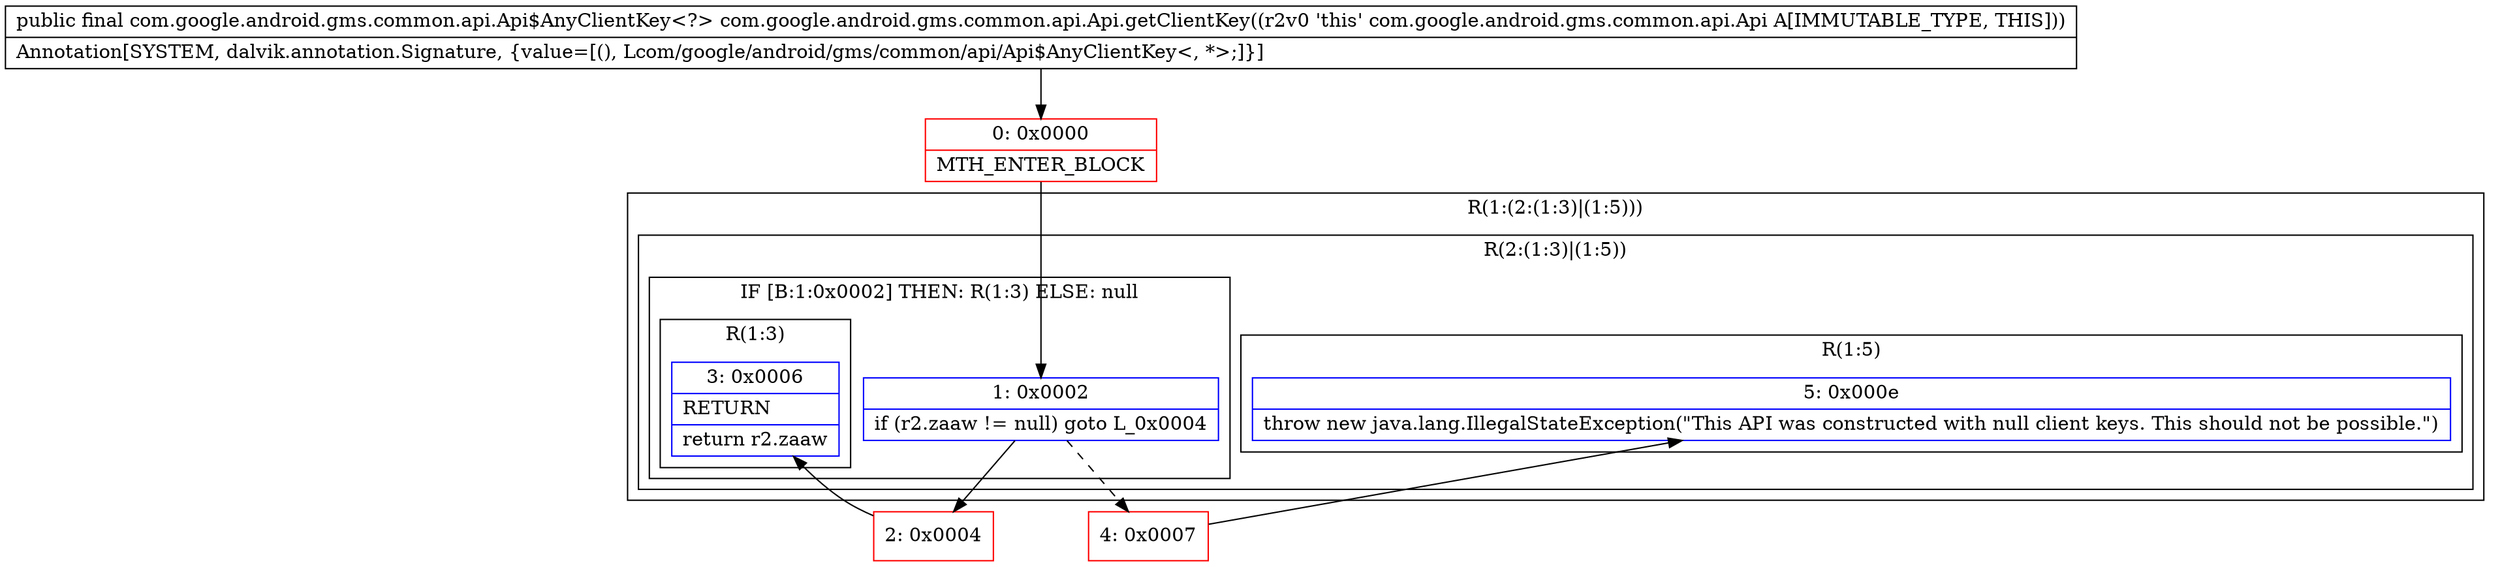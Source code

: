 digraph "CFG forcom.google.android.gms.common.api.Api.getClientKey()Lcom\/google\/android\/gms\/common\/api\/Api$AnyClientKey;" {
subgraph cluster_Region_485860154 {
label = "R(1:(2:(1:3)|(1:5)))";
node [shape=record,color=blue];
subgraph cluster_Region_62931221 {
label = "R(2:(1:3)|(1:5))";
node [shape=record,color=blue];
subgraph cluster_IfRegion_216373659 {
label = "IF [B:1:0x0002] THEN: R(1:3) ELSE: null";
node [shape=record,color=blue];
Node_1 [shape=record,label="{1\:\ 0x0002|if (r2.zaaw != null) goto L_0x0004\l}"];
subgraph cluster_Region_1881894843 {
label = "R(1:3)";
node [shape=record,color=blue];
Node_3 [shape=record,label="{3\:\ 0x0006|RETURN\l|return r2.zaaw\l}"];
}
}
subgraph cluster_Region_1106702071 {
label = "R(1:5)";
node [shape=record,color=blue];
Node_5 [shape=record,label="{5\:\ 0x000e|throw new java.lang.IllegalStateException(\"This API was constructed with null client keys. This should not be possible.\")\l}"];
}
}
}
Node_0 [shape=record,color=red,label="{0\:\ 0x0000|MTH_ENTER_BLOCK\l}"];
Node_2 [shape=record,color=red,label="{2\:\ 0x0004}"];
Node_4 [shape=record,color=red,label="{4\:\ 0x0007}"];
MethodNode[shape=record,label="{public final com.google.android.gms.common.api.Api$AnyClientKey\<?\> com.google.android.gms.common.api.Api.getClientKey((r2v0 'this' com.google.android.gms.common.api.Api A[IMMUTABLE_TYPE, THIS]))  | Annotation[SYSTEM, dalvik.annotation.Signature, \{value=[(), Lcom\/google\/android\/gms\/common\/api\/Api$AnyClientKey\<, *\>;]\}]\l}"];
MethodNode -> Node_0;
Node_1 -> Node_2;
Node_1 -> Node_4[style=dashed];
Node_0 -> Node_1;
Node_2 -> Node_3;
Node_4 -> Node_5;
}

